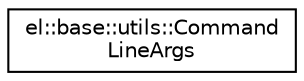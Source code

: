 digraph "Graphical Class Hierarchy"
{
  edge [fontname="Helvetica",fontsize="10",labelfontname="Helvetica",labelfontsize="10"];
  node [fontname="Helvetica",fontsize="10",shape=record];
  rankdir="LR";
  Node1 [label="el::base::utils::Command\lLineArgs",height=0.2,width=0.4,color="black", fillcolor="white", style="filled",URL="$classel_1_1base_1_1utils_1_1_command_line_args.html",tooltip="Command line arguments for application if specified using el::Helpers::setArgs(..) or START_EASYLOGGI..."];
}
